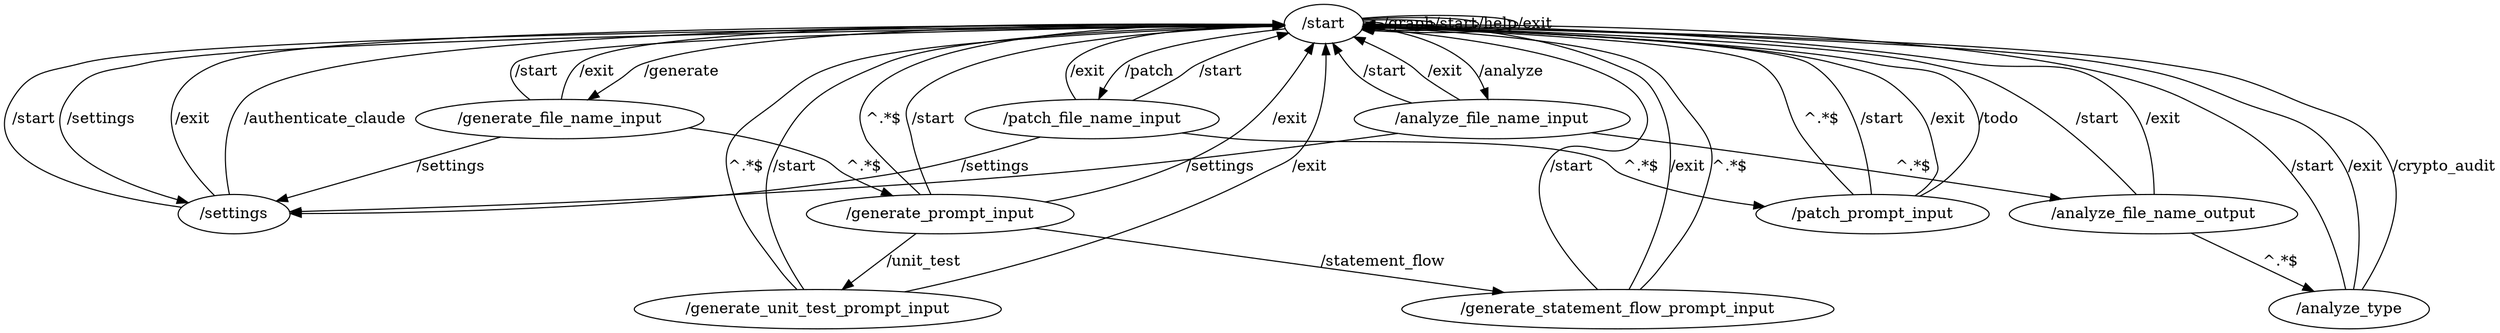 digraph G {
	"/start" -> "/start" [label="/graph"]
	"/start" -> "/start" [label="/start"]
	"/start" -> "/settings" [label="/settings"]
	"/settings" -> "/start" [label="/exit"]
	"/settings" -> "/start" [label="/authenticate_claude"]
	"/settings" -> "/start" [label="/start"]
	"/start" -> "/start" [label="/help"]
	"/start" -> "/start" [label="/exit"]
	"/start" -> "/generate_file_name_input" [label="/generate"]
	"/generate_file_name_input" -> "/start" [label="/start"]
	"/generate_file_name_input" -> "/start" [label="/exit"]
	"/generate_file_name_input" -> "/settings" [label="/settings"]
	"/generate_file_name_input" -> "/generate_prompt_input" [label="^.*$"]
	"/generate_prompt_input" -> "/start" [label="/start"]
	"/generate_prompt_input" -> "/start" [label="/exit"]
	"/generate_prompt_input" -> "/generate_unit_test_prompt_input" [label="/unit_test"]
	"/generate_prompt_input" -> "/generate_statement_flow_prompt_input" [label="/statement_flow"]
	"/generate_prompt_input" -> "/start" [label="^.*$"]
	"/generate_statement_flow_prompt_input" -> "/start" [label="/start"]
	"/generate_statement_flow_prompt_input" -> "/start" [label="/exit"]
	"/generate_unit_test_prompt_input" -> "/start" [label="/start"]
	"/generate_unit_test_prompt_input" -> "/start" [label="/exit"]
	"/generate_unit_test_prompt_input" -> "/start" [label="^.*$"]
	"/generate_statement_flow_prompt_input" -> "/start" [label="^.*$"]
	"/start" -> "/patch_file_name_input" [label="/patch"]
	"/patch_file_name_input" -> "/start" [label="/start"]
	"/patch_file_name_input" -> "/start" [label="/exit"]
	"/patch_file_name_input" -> "/settings" [label="/settings"]
	"/patch_file_name_input" -> "/patch_prompt_input" [label="^.*$"]
	"/patch_prompt_input" -> "/start" [label="/start"]
	"/patch_prompt_input" -> "/start" [label="/exit"]
	"/patch_prompt_input" -> "/start" [label="/todo"]
	"/patch_prompt_input" -> "/start" [label="^.*$"]
	"/start" -> "/analyze_file_name_input" [label="/analyze"]
	"/analyze_file_name_input" -> "/start" [label="/start"]
	"/analyze_file_name_input" -> "/settings" [label="/settings"]
	"/analyze_file_name_input" -> "/start" [label="/exit"]
	"/analyze_file_name_input" -> "/analyze_file_name_output" [label="^.*$"]
	"/analyze_file_name_output" -> "/start" [label="/start"]
	"/analyze_file_name_output" -> "/start" [label="/exit"]
	"/analyze_file_name_output" -> "/analyze_type" [label="^.*$"]
	"/analyze_type" -> "/start" [label="/start"]
	"/analyze_type" -> "/start" [label="/exit"]
	"/analyze_type" -> "/start" [label="/crypto_audit"]
}